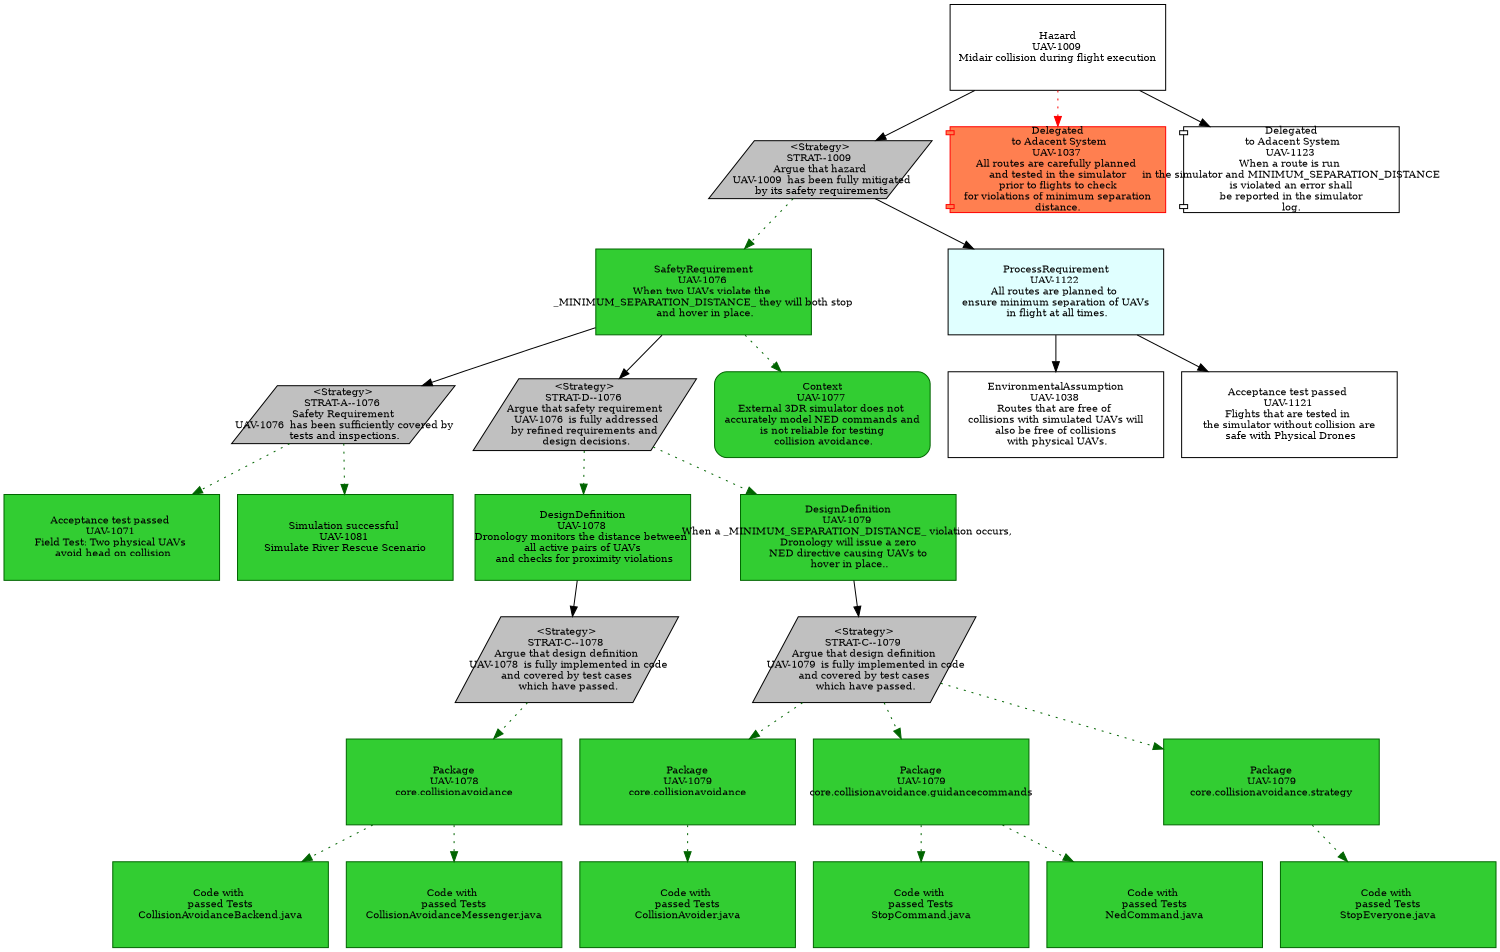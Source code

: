 digraph g { graph [autosize=false, size="10,20!", resolution=200, rankdir = "TD"];
node [ fontsize = "10" shape = "record" ];
edge [];
"UAV-1009Delta"[
label = "Hazard\nUAV-1009 \nMidair collision during flight execution "
shape = "record"
color = "black"
style = "filled"
fillcolor = "white"
fixedsize = "true"
width = "3.0"
height = "1.2"
];
"STRAT--1009Delta"[
label = "<Strategy>\nSTRAT--1009 \n Argue that hazard \n  UAV-1009  has been fully mitigated \n by its safety requirements"
shape = "parallelogram"
color = "black"
style = "filled"
fillcolor = "grey"
fixedsize = "true"
width = "3.0"
height = "0.8"
];
"UAV-1076Delta"[
label = "SafetyRequirement\nUAV-1076 \nWhen two UAVs violate the \n _MINIMUM_SEPARATION_DISTANCE_ they will both stop \n and hover in place. "
shape = "record"
color = "darkgreen"
style = "filled"
fillcolor = "limegreen"
fixedsize = "true"
width = "3.0"
height = "1.2"
];
"STRAT-A--1076Delta"[
label = "<Strategy>\nSTRAT-A--1076 \n Safety Requirement \n  UAV-1076  has been sufficiently covered by \n tests and inspections."
shape = "parallelogram"
color = "black"
style = "filled"
fillcolor = "grey"
fixedsize = "true"
width = "3.0"
height = "0.8"
];
"UAV-1071Delta"[
label = "Acceptance test passed \nUAV-1071 \nField Test: Two physical UAVs \n avoid head on collision "
shape = "record"
color = "darkgreen"
style = "filled"
fillcolor = "limegreen"
fixedsize = "true"
width = "3.0"
height = "1.2"
];
"UAV-1081Delta"[
label = "Simulation successful \nUAV-1081 \nSimulate River Rescue Scenario "
shape = "record"
color = "darkgreen"
style = "filled"
fillcolor = "limegreen"
fixedsize = "true"
width = "3.0"
height = "1.2"
];
"STRAT-D--1076Delta"[
label = "<Strategy>\nSTRAT-D--1076 \n Argue that safety requirement \n  UAV-1076  is fully addressed \n by refined requirements and \n design decisions."
shape = "parallelogram"
color = "black"
style = "filled"
fillcolor = "grey"
fixedsize = "true"
width = "3.0"
height = "1.0"
];
"UAV-1078Delta"[
label = "DesignDefinition\nUAV-1078 \nDronology monitors the distance between \n all active pairs of UAVs \n and checks for proximity violations "
shape = "record"
color = "darkgreen"
style = "filled"
fillcolor = "limegreen"
fixedsize = "true"
width = "3.0"
height = "1.2"
];
"STRAT-C--1078Delta"[
label = "<Strategy>\nSTRAT-C--1078 \n Argue that design definition \n  UAV-1078  is fully implemented in code \n and covered by test cases \n which have passed."
shape = "parallelogram"
color = "black"
style = "filled"
fillcolor = "grey"
fixedsize = "true"
width = "3.0"
height = "1.2000000000000002"
];
"UAV-1078\ncore.collisionavoidance"[
label = "Package\nUAV-1078\ncore.collisionavoidance"
shape = "record"
color = "darkgreen"
style = "filled"
fillcolor = "limegreen"
fixedsize = "true"
width = "3.0"
height = "1.2"
];
"UAV-1078edu.nd.dronology.core/src/edu/nd/dronology/core/collisionavoidance/CollisionAvoidanceBackend.java"[
label = "Code with \n passed Tests \nCollisionAvoidanceBackend.java"
shape = "record"
color = "darkgreen"
style = "filled"
fillcolor = "limegreen"
fixedsize = "true"
width = "3.0"
height = "1.2"
];
"UAV-1078edu.nd.dronology.core/src/edu/nd/dronology/core/collisionavoidance/CollisionAvoidanceMessenger.java"[
label = "Code with \n passed Tests \nCollisionAvoidanceMessenger.java"
shape = "record"
color = "darkgreen"
style = "filled"
fillcolor = "limegreen"
fixedsize = "true"
width = "3.0"
height = "1.2"
];
"UAV-1079Delta"[
label = "DesignDefinition\nUAV-1079 \nWhen a _MINIMUM_SEPARATION_DISTANCE_ violation occurs, \n Dronology will issue a zero \n NED directive causing UAVs to \n hover in place.. "
shape = "record"
color = "darkgreen"
style = "filled"
fillcolor = "limegreen"
fixedsize = "true"
width = "3.0"
height = "1.2"
];
"STRAT-C--1079Delta"[
label = "<Strategy>\nSTRAT-C--1079 \n Argue that design definition \n  UAV-1079  is fully implemented in code \n and covered by test cases \n which have passed."
shape = "parallelogram"
color = "black"
style = "filled"
fillcolor = "grey"
fixedsize = "true"
width = "3.0"
height = "1.2000000000000002"
];
"UAV-1079\ncore.collisionavoidance"[
label = "Package\nUAV-1079\ncore.collisionavoidance"
shape = "record"
color = "darkgreen"
style = "filled"
fillcolor = "limegreen"
fixedsize = "true"
width = "3.0"
height = "1.2"
];
"UAV-1079edu.nd.dronology.core/src/edu/nd/dronology/core/collisionavoidance/CollisionAvoider.java"[
label = "Code with \n passed Tests \nCollisionAvoider.java"
shape = "record"
color = "darkgreen"
style = "filled"
fillcolor = "limegreen"
fixedsize = "true"
width = "3.0"
height = "1.2"
];
"UAV-1079\ncore.collisionavoidance.guidancecommands"[
label = "Package\nUAV-1079\ncore.collisionavoidance.guidancecommands"
shape = "record"
color = "darkgreen"
style = "filled"
fillcolor = "limegreen"
fixedsize = "true"
width = "3.0"
height = "1.2"
];
"UAV-1079edu.nd.dronology.core/src/edu/nd/dronology/core/collisionavoidance/guidancecommands/StopCommand.java"[
label = "Code with \n passed Tests \nStopCommand.java"
shape = "record"
color = "darkgreen"
style = "filled"
fillcolor = "limegreen"
fixedsize = "true"
width = "3.0"
height = "1.2"
];
"UAV-1079edu.nd.dronology.core/src/edu/nd/dronology/core/collisionavoidance/guidancecommands/NedCommand.java"[
label = "Code with \n passed Tests \nNedCommand.java"
shape = "record"
color = "darkgreen"
style = "filled"
fillcolor = "limegreen"
fixedsize = "true"
width = "3.0"
height = "1.2"
];
"UAV-1079\ncore.collisionavoidance.strategy"[
label = "Package\nUAV-1079\ncore.collisionavoidance.strategy"
shape = "record"
color = "darkgreen"
style = "filled"
fillcolor = "limegreen"
fixedsize = "true"
width = "3.0"
height = "1.2"
];
"UAV-1079edu.nd.dronology.core/src/edu/nd/dronology/core/collisionavoidance/strategy/StopEveryone.java"[
label = "Code with \n passed Tests \nStopEveryone.java"
shape = "record"
color = "darkgreen"
style = "filled"
fillcolor = "limegreen"
fixedsize = "true"
width = "3.0"
height = "1.2"
];
"UAV-1077Delta"[
label = "Context\nUAV-1077 \nExternal 3DR simulator does not \n accurately model NED commands and \n is not reliable for testing \n collision avoidance. "
shape = "Mrecord"
color = "darkgreen"
style = "filled"
fillcolor = "limegreen"
fixedsize = "true"
width = "3.0"
height = "1.2"
];
"UAV-1122Delta"[
label = "ProcessRequirement\nUAV-1122 \nAll routes are planned to \n ensure minimum separation of UAVs \n in flight at all times. "
shape = "record"
color = "black"
style = "filled"
fillcolor = "lightcyan"
fixedsize = "true"
width = "3.0"
height = "1.2"
];
"UAV-1038Delta"[
label = "EnvironmentalAssumption\nUAV-1038 \nRoutes that are free of \n collisions with simulated UAVs will \n also be free of collisions \n with physical UAVs. "
shape = "record"
color = "black"
style = "filled"
fillcolor = "white"
fixedsize = "true"
width = "3.0"
height = "1.2"
];
"UAV-1121Delta"[
label = "Acceptance test passed \nUAV-1121 \nFlights that are tested in \n the simulator without collision are \n safe with Physical Drones "
shape = "record"
color = "black"
style = "filled"
fillcolor = "white"
fixedsize = "true"
width = "3.0"
height = "1.2"
];
"UAV-1037Delta"[
label = " Delegated \n to Adacent System\nUAV-1037 \nAll routes are carefully planned \n and tested in the simulator \n prior to flights to check \n for violations of minimum separation \n distance. "
shape = "component"
color = "red"
style = "filled"
fillcolor = "coral"
fixedsize = "true"
width = "3.0"
height = "1.2"
];
"UAV-1123Delta"[
label = " Delegated \n to Adacent System\nUAV-1123 \nWhen a route is run \n in the simulator and MINIMUM_SEPARATION_DISTANCE \n is violated an error shall \n be reported in the simulator \n log. "
shape = "component"
color = "black"
style = "filled"
fillcolor = "white"
fixedsize = "true"
width = "3.0"
height = "1.2"
];
"UAV-1009Delta" -> "STRAT--1009Delta"[style = "solid" color = black];
"STRAT--1009Delta" -> "UAV-1076Delta"[style = "dotted" color = darkgreen];
"UAV-1076Delta" -> "STRAT-A--1076Delta"[style = "solid" color = black];
"STRAT-A--1076Delta" -> "UAV-1071Delta"[style = "dotted" color = darkgreen];
"STRAT-A--1076Delta" -> "UAV-1081Delta"[style = "dotted" color = darkgreen];
"UAV-1076Delta" -> "STRAT-D--1076Delta"[style = "solid" color = black];
"STRAT-D--1076Delta" -> "UAV-1078Delta"[style = "dotted" color = darkgreen];
"UAV-1078Delta" -> "STRAT-C--1078Delta"[style = "solid" color = black];
"STRAT-C--1078Delta" -> "UAV-1078\ncore.collisionavoidance"[style = "dotted" color = darkgreen];
"UAV-1078\ncore.collisionavoidance" -> "UAV-1078edu.nd.dronology.core/src/edu/nd/dronology/core/collisionavoidance/CollisionAvoidanceBackend.java"[style = "dotted" color = darkgreen];
"UAV-1078\ncore.collisionavoidance" -> "UAV-1078edu.nd.dronology.core/src/edu/nd/dronology/core/collisionavoidance/CollisionAvoidanceMessenger.java"[style = "dotted" color = darkgreen];
"STRAT-D--1076Delta" -> "UAV-1079Delta"[style = "dotted" color = darkgreen];
"UAV-1079Delta" -> "STRAT-C--1079Delta"[style = "solid" color = black];
"STRAT-C--1079Delta" -> "UAV-1079\ncore.collisionavoidance"[style = "dotted" color = darkgreen];
"UAV-1079\ncore.collisionavoidance" -> "UAV-1079edu.nd.dronology.core/src/edu/nd/dronology/core/collisionavoidance/CollisionAvoider.java"[style = "dotted" color = darkgreen];
"STRAT-C--1079Delta" -> "UAV-1079\ncore.collisionavoidance.guidancecommands"[style = "dotted" color = darkgreen];
"UAV-1079\ncore.collisionavoidance.guidancecommands" -> "UAV-1079edu.nd.dronology.core/src/edu/nd/dronology/core/collisionavoidance/guidancecommands/StopCommand.java"[style = "dotted" color = darkgreen];
"UAV-1079\ncore.collisionavoidance.guidancecommands" -> "UAV-1079edu.nd.dronology.core/src/edu/nd/dronology/core/collisionavoidance/guidancecommands/NedCommand.java"[style = "dotted" color = darkgreen];
"STRAT-C--1079Delta" -> "UAV-1079\ncore.collisionavoidance.strategy"[style = "dotted" color = darkgreen];
"UAV-1079\ncore.collisionavoidance.strategy" -> "UAV-1079edu.nd.dronology.core/src/edu/nd/dronology/core/collisionavoidance/strategy/StopEveryone.java"[style = "dotted" color = darkgreen];
"UAV-1076Delta" -> "UAV-1077Delta"[style = "dotted" color = darkgreen];
"STRAT--1009Delta" -> "UAV-1122Delta"[style = "solid" color = black];
"UAV-1122Delta" -> "UAV-1038Delta"[style = "solid" color = black];
"UAV-1122Delta" -> "UAV-1121Delta"[style = "solid" color = black];
"UAV-1009Delta" -> "UAV-1037Delta"[style = "dotted" color = red];
"UAV-1009Delta" -> "UAV-1123Delta"[style = "solid" color = black];
}
